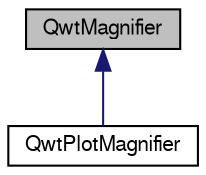 digraph G
{
  edge [fontname="FreeSans",fontsize="10",labelfontname="FreeSans",labelfontsize="10"];
  node [fontname="FreeSans",fontsize="10",shape=record];
  Node1 [label="QwtMagnifier",height=0.2,width=0.4,color="black", fillcolor="grey75", style="filled" fontcolor="black"];
  Node1 -> Node2 [dir="back",color="midnightblue",fontsize="10",style="solid",fontname="FreeSans"];
  Node2 [label="QwtPlotMagnifier",height=0.2,width=0.4,color="black", fillcolor="white", style="filled",URL="$class_qwt_plot_magnifier.html",tooltip="QwtPlotMagnifier provides zooming, by magnifying in steps."];
}
